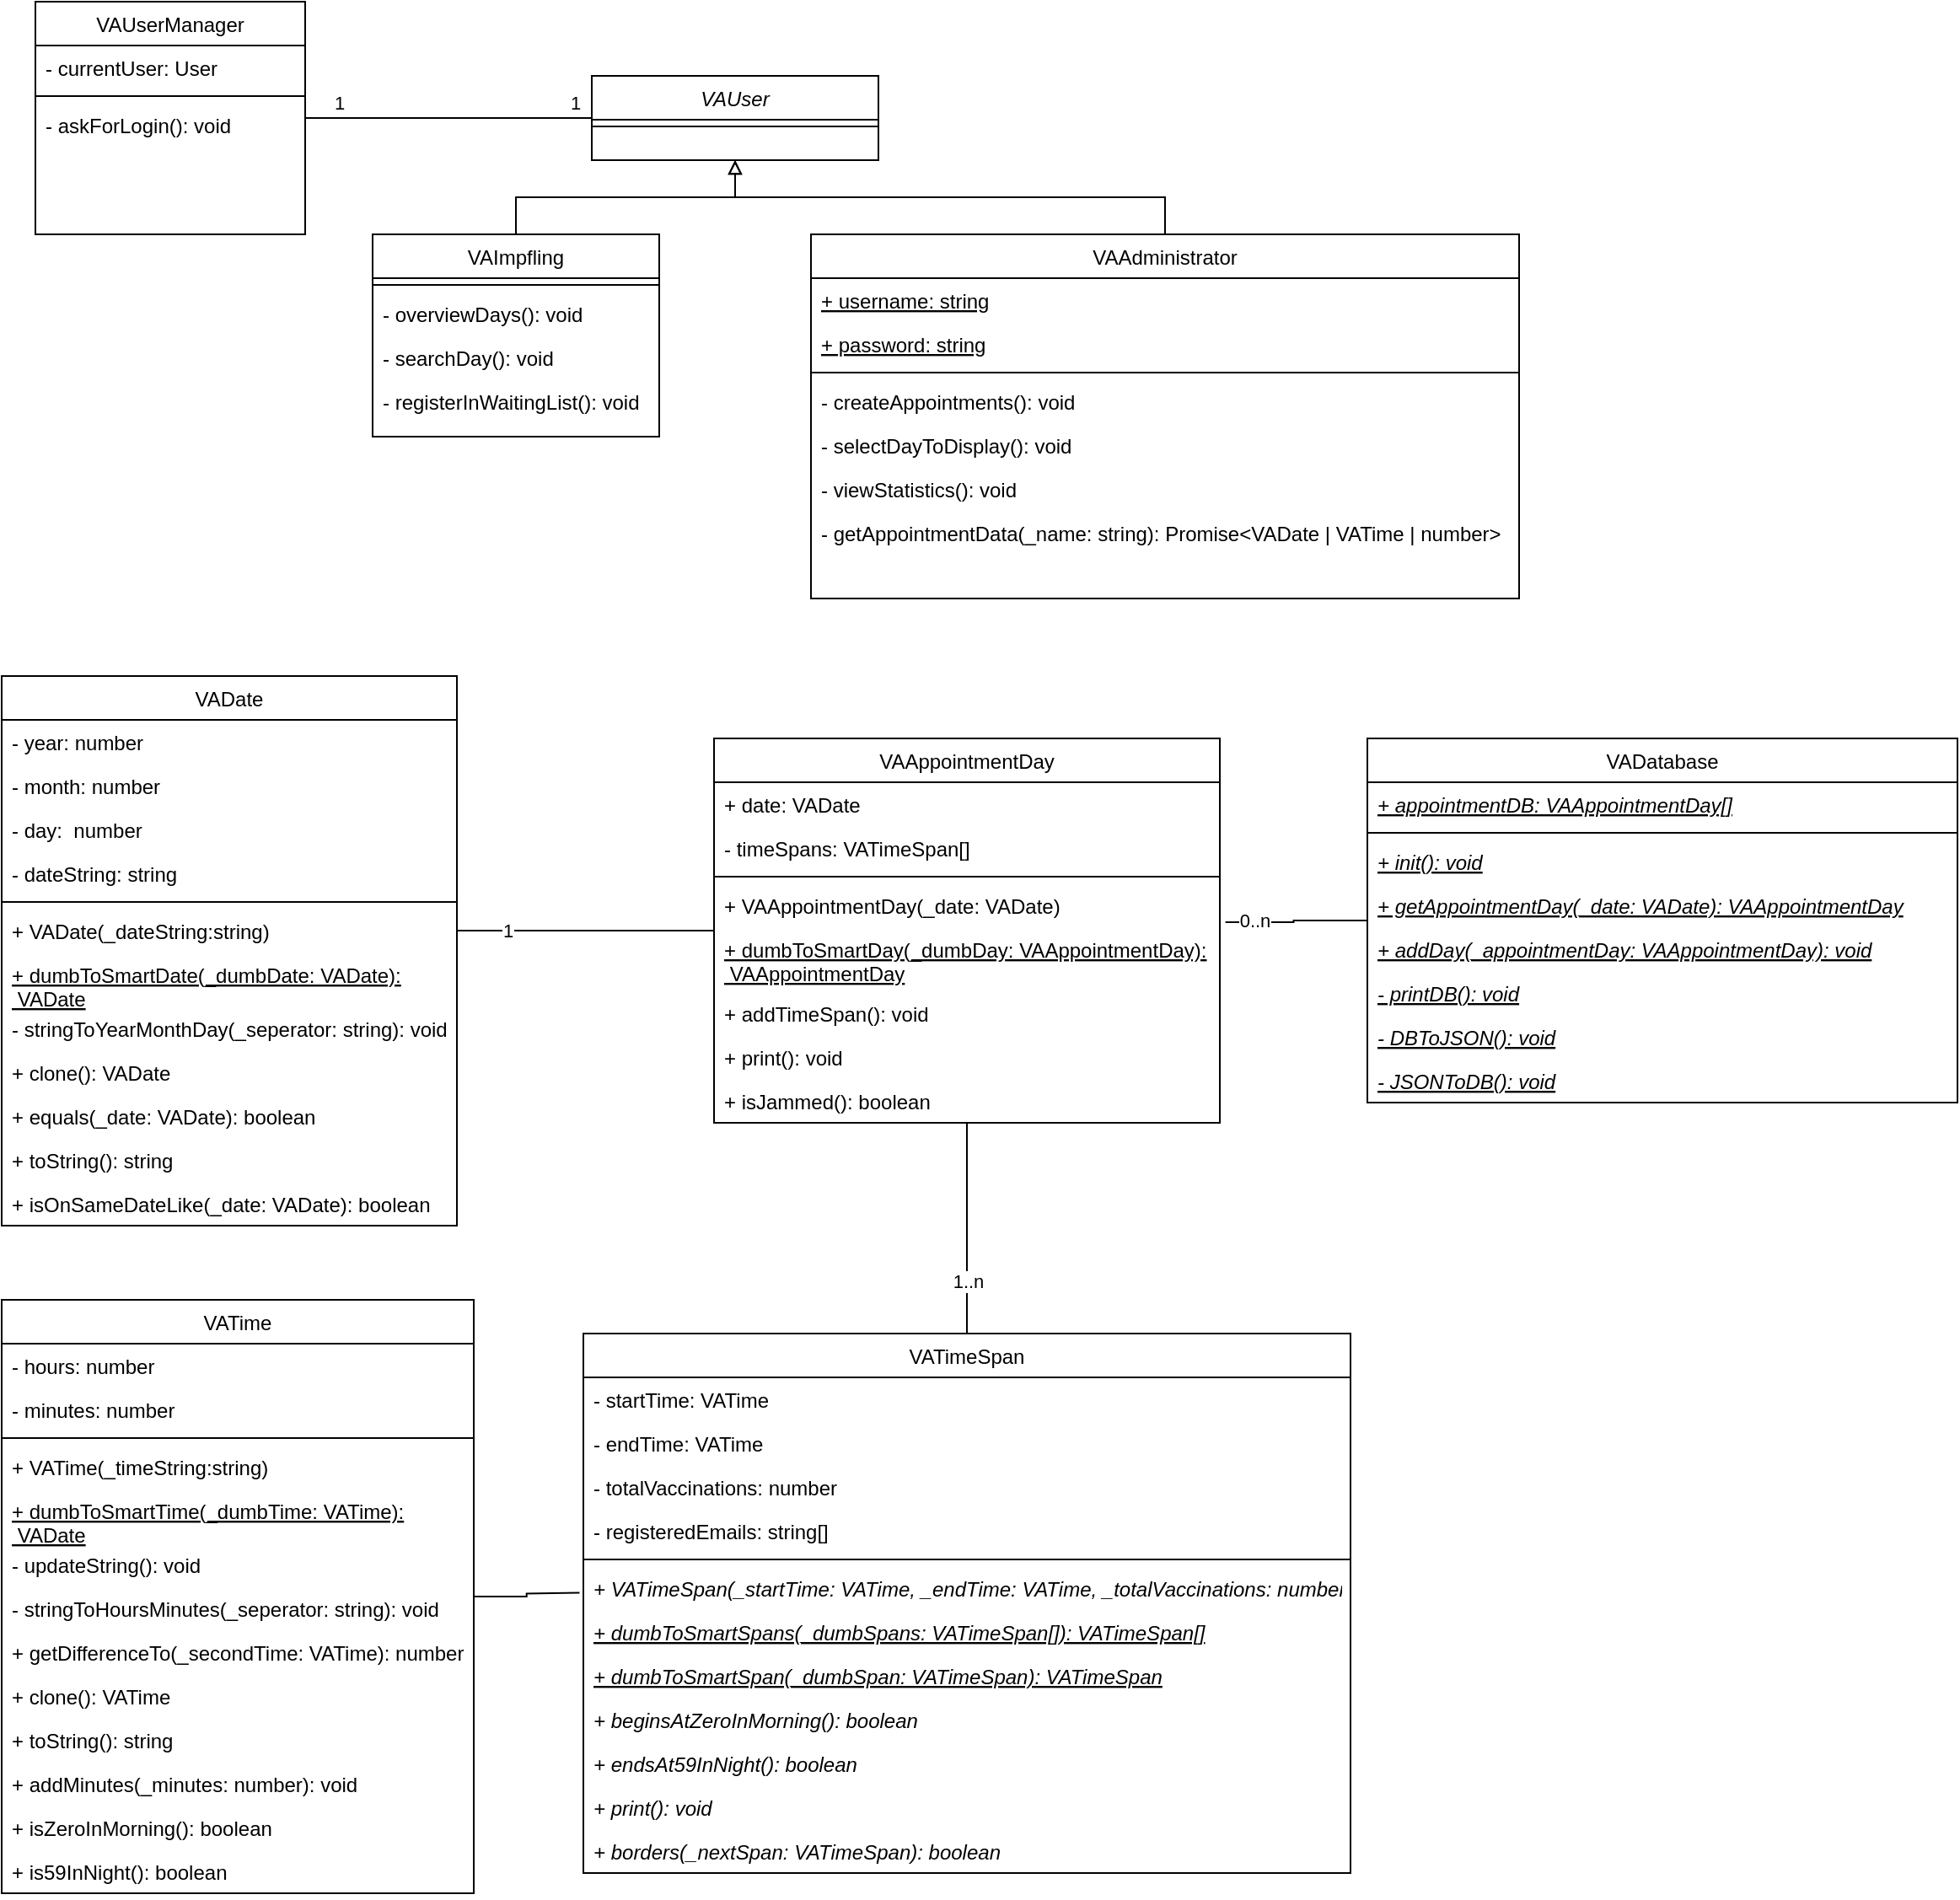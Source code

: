 <mxfile version="14.8.3" type="device"><diagram id="C5RBs43oDa-KdzZeNtuy" name="Page-1"><mxGraphModel dx="1422" dy="882" grid="1" gridSize="10" guides="1" tooltips="1" connect="1" arrows="1" fold="1" page="1" pageScale="1" pageWidth="827" pageHeight="1169" math="0" shadow="0"><root><mxCell id="WIyWlLk6GJQsqaUBKTNV-0"/><mxCell id="WIyWlLk6GJQsqaUBKTNV-1" parent="WIyWlLk6GJQsqaUBKTNV-0"/><mxCell id="zkfFHV4jXpPFQw0GAbJ--0" value="VAImpfling" style="swimlane;fontStyle=0;align=center;verticalAlign=top;childLayout=stackLayout;horizontal=1;startSize=26;horizontalStack=0;resizeParent=1;resizeLast=0;collapsible=1;marginBottom=0;rounded=0;shadow=0;strokeWidth=1;" parent="WIyWlLk6GJQsqaUBKTNV-1" vertex="1"><mxGeometry x="220" y="148" width="170" height="120" as="geometry"><mxRectangle x="230" y="140" width="160" height="26" as="alternateBounds"/></mxGeometry></mxCell><mxCell id="zkfFHV4jXpPFQw0GAbJ--4" value="" style="line;html=1;strokeWidth=1;align=left;verticalAlign=middle;spacingTop=-1;spacingLeft=3;spacingRight=3;rotatable=0;labelPosition=right;points=[];portConstraint=eastwest;" parent="zkfFHV4jXpPFQw0GAbJ--0" vertex="1"><mxGeometry y="26" width="170" height="8" as="geometry"/></mxCell><mxCell id="zkfFHV4jXpPFQw0GAbJ--5" value="- overviewDays(): void&#10;" style="text;align=left;verticalAlign=top;spacingLeft=4;spacingRight=4;overflow=hidden;rotatable=0;points=[[0,0.5],[1,0.5]];portConstraint=eastwest;" parent="zkfFHV4jXpPFQw0GAbJ--0" vertex="1"><mxGeometry y="34" width="170" height="26" as="geometry"/></mxCell><mxCell id="97EUVbvXDhSyy1qxzGa4-0" value="- searchDay(): void" style="text;align=left;verticalAlign=top;spacingLeft=4;spacingRight=4;overflow=hidden;rotatable=0;points=[[0,0.5],[1,0.5]];portConstraint=eastwest;" parent="zkfFHV4jXpPFQw0GAbJ--0" vertex="1"><mxGeometry y="60" width="170" height="26" as="geometry"/></mxCell><mxCell id="97EUVbvXDhSyy1qxzGa4-1" value="- registerInWaitingList(): void" style="text;align=left;verticalAlign=top;spacingLeft=4;spacingRight=4;overflow=hidden;rotatable=0;points=[[0,0.5],[1,0.5]];portConstraint=eastwest;" parent="zkfFHV4jXpPFQw0GAbJ--0" vertex="1"><mxGeometry y="86" width="170" height="26" as="geometry"/></mxCell><mxCell id="97EUVbvXDhSyy1qxzGa4-15" value="1" style="edgeStyle=orthogonalEdgeStyle;rounded=0;orthogonalLoop=1;jettySize=auto;html=1;entryX=0;entryY=0.5;entryDx=0;entryDy=0;endArrow=none;endFill=0;" parent="WIyWlLk6GJQsqaUBKTNV-1" source="zkfFHV4jXpPFQw0GAbJ--6" target="97EUVbvXDhSyy1qxzGa4-6" edge="1"><mxGeometry x="0.882" y="9" relative="1" as="geometry"><mxPoint as="offset"/></mxGeometry></mxCell><mxCell id="97EUVbvXDhSyy1qxzGa4-28" value="1" style="edgeLabel;html=1;align=center;verticalAlign=middle;resizable=0;points=[];" parent="97EUVbvXDhSyy1qxzGa4-15" vertex="1" connectable="0"><mxGeometry x="-0.668" y="1" relative="1" as="geometry"><mxPoint x="-8" y="-8" as="offset"/></mxGeometry></mxCell><mxCell id="zkfFHV4jXpPFQw0GAbJ--6" value="VAUserManager" style="swimlane;fontStyle=0;align=center;verticalAlign=top;childLayout=stackLayout;horizontal=1;startSize=26;horizontalStack=0;resizeParent=1;resizeLast=0;collapsible=1;marginBottom=0;rounded=0;shadow=0;strokeWidth=1;" parent="WIyWlLk6GJQsqaUBKTNV-1" vertex="1"><mxGeometry x="20" y="10" width="160" height="138" as="geometry"><mxRectangle x="130" y="380" width="160" height="26" as="alternateBounds"/></mxGeometry></mxCell><mxCell id="zkfFHV4jXpPFQw0GAbJ--7" value="- currentUser: User" style="text;align=left;verticalAlign=top;spacingLeft=4;spacingRight=4;overflow=hidden;rotatable=0;points=[[0,0.5],[1,0.5]];portConstraint=eastwest;" parent="zkfFHV4jXpPFQw0GAbJ--6" vertex="1"><mxGeometry y="26" width="160" height="26" as="geometry"/></mxCell><mxCell id="zkfFHV4jXpPFQw0GAbJ--9" value="" style="line;html=1;strokeWidth=1;align=left;verticalAlign=middle;spacingTop=-1;spacingLeft=3;spacingRight=3;rotatable=0;labelPosition=right;points=[];portConstraint=eastwest;" parent="zkfFHV4jXpPFQw0GAbJ--6" vertex="1"><mxGeometry y="52" width="160" height="8" as="geometry"/></mxCell><mxCell id="zkfFHV4jXpPFQw0GAbJ--10" value="- askForLogin(): void" style="text;align=left;verticalAlign=top;spacingLeft=4;spacingRight=4;overflow=hidden;rotatable=0;points=[[0,0.5],[1,0.5]];portConstraint=eastwest;fontStyle=0" parent="zkfFHV4jXpPFQw0GAbJ--6" vertex="1"><mxGeometry y="60" width="160" height="26" as="geometry"/></mxCell><mxCell id="97EUVbvXDhSyy1qxzGa4-12" style="edgeStyle=orthogonalEdgeStyle;rounded=0;orthogonalLoop=1;jettySize=auto;html=1;entryX=0.5;entryY=1;entryDx=0;entryDy=0;endArrow=block;endFill=0;" parent="WIyWlLk6GJQsqaUBKTNV-1" source="zkfFHV4jXpPFQw0GAbJ--17" target="97EUVbvXDhSyy1qxzGa4-6" edge="1"><mxGeometry relative="1" as="geometry"/></mxCell><mxCell id="zkfFHV4jXpPFQw0GAbJ--17" value="VAAdministrator" style="swimlane;fontStyle=0;align=center;verticalAlign=top;childLayout=stackLayout;horizontal=1;startSize=26;horizontalStack=0;resizeParent=1;resizeLast=0;collapsible=1;marginBottom=0;rounded=0;shadow=0;strokeWidth=1;" parent="WIyWlLk6GJQsqaUBKTNV-1" vertex="1"><mxGeometry x="480" y="148" width="420" height="216" as="geometry"><mxRectangle x="508" y="120" width="160" height="26" as="alternateBounds"/></mxGeometry></mxCell><mxCell id="zkfFHV4jXpPFQw0GAbJ--18" value="+ username: string" style="text;align=left;verticalAlign=top;spacingLeft=4;spacingRight=4;overflow=hidden;rotatable=0;points=[[0,0.5],[1,0.5]];portConstraint=eastwest;fontStyle=4" parent="zkfFHV4jXpPFQw0GAbJ--17" vertex="1"><mxGeometry y="26" width="420" height="26" as="geometry"/></mxCell><mxCell id="97EUVbvXDhSyy1qxzGa4-3" value="+ password: string" style="text;align=left;verticalAlign=top;spacingLeft=4;spacingRight=4;overflow=hidden;rotatable=0;points=[[0,0.5],[1,0.5]];portConstraint=eastwest;fontStyle=4" parent="zkfFHV4jXpPFQw0GAbJ--17" vertex="1"><mxGeometry y="52" width="420" height="26" as="geometry"/></mxCell><mxCell id="zkfFHV4jXpPFQw0GAbJ--23" value="" style="line;html=1;strokeWidth=1;align=left;verticalAlign=middle;spacingTop=-1;spacingLeft=3;spacingRight=3;rotatable=0;labelPosition=right;points=[];portConstraint=eastwest;" parent="zkfFHV4jXpPFQw0GAbJ--17" vertex="1"><mxGeometry y="78" width="420" height="8" as="geometry"/></mxCell><mxCell id="zkfFHV4jXpPFQw0GAbJ--25" value="- createAppointments(): void" style="text;align=left;verticalAlign=top;spacingLeft=4;spacingRight=4;overflow=hidden;rotatable=0;points=[[0,0.5],[1,0.5]];portConstraint=eastwest;" parent="zkfFHV4jXpPFQw0GAbJ--17" vertex="1"><mxGeometry y="86" width="420" height="26" as="geometry"/></mxCell><mxCell id="97EUVbvXDhSyy1qxzGa4-11" value="- selectDayToDisplay(): void" style="text;align=left;verticalAlign=top;spacingLeft=4;spacingRight=4;overflow=hidden;rotatable=0;points=[[0,0.5],[1,0.5]];portConstraint=eastwest;" parent="zkfFHV4jXpPFQw0GAbJ--17" vertex="1"><mxGeometry y="112" width="420" height="26" as="geometry"/></mxCell><mxCell id="97EUVbvXDhSyy1qxzGa4-16" value="- viewStatistics(): void" style="text;align=left;verticalAlign=top;spacingLeft=4;spacingRight=4;overflow=hidden;rotatable=0;points=[[0,0.5],[1,0.5]];portConstraint=eastwest;" parent="zkfFHV4jXpPFQw0GAbJ--17" vertex="1"><mxGeometry y="138" width="420" height="26" as="geometry"/></mxCell><mxCell id="b-c3GL8LlVU4kvw4RtT6-39" value="- getAppointmentData(_name: string): Promise&lt;VADate | VATime | number&gt;" style="text;align=left;verticalAlign=top;spacingLeft=4;spacingRight=4;overflow=hidden;rotatable=0;points=[[0,0.5],[1,0.5]];portConstraint=eastwest;" parent="zkfFHV4jXpPFQw0GAbJ--17" vertex="1"><mxGeometry y="164" width="420" height="26" as="geometry"/></mxCell><mxCell id="97EUVbvXDhSyy1qxzGa4-6" value="VAUser" style="swimlane;fontStyle=2;align=center;verticalAlign=top;childLayout=stackLayout;horizontal=1;startSize=26;horizontalStack=0;resizeParent=1;resizeLast=0;collapsible=1;marginBottom=0;rounded=0;shadow=0;strokeWidth=1;" parent="WIyWlLk6GJQsqaUBKTNV-1" vertex="1"><mxGeometry x="350" y="54" width="170" height="50" as="geometry"><mxRectangle x="230" y="140" width="160" height="26" as="alternateBounds"/></mxGeometry></mxCell><mxCell id="97EUVbvXDhSyy1qxzGa4-7" value="" style="line;html=1;strokeWidth=1;align=left;verticalAlign=middle;spacingTop=-1;spacingLeft=3;spacingRight=3;rotatable=0;labelPosition=right;points=[];portConstraint=eastwest;" parent="97EUVbvXDhSyy1qxzGa4-6" vertex="1"><mxGeometry y="26" width="170" height="8" as="geometry"/></mxCell><mxCell id="97EUVbvXDhSyy1qxzGa4-14" style="edgeStyle=orthogonalEdgeStyle;rounded=0;orthogonalLoop=1;jettySize=auto;html=1;entryX=0.5;entryY=1;entryDx=0;entryDy=0;endArrow=block;endFill=0;exitX=0.5;exitY=0;exitDx=0;exitDy=0;" parent="WIyWlLk6GJQsqaUBKTNV-1" source="zkfFHV4jXpPFQw0GAbJ--0" target="97EUVbvXDhSyy1qxzGa4-6" edge="1"><mxGeometry relative="1" as="geometry"><mxPoint x="570.0" y="150" as="sourcePoint"/><mxPoint x="445" y="110" as="targetPoint"/></mxGeometry></mxCell><mxCell id="97EUVbvXDhSyy1qxzGa4-37" value="0..n" style="edgeStyle=orthogonalEdgeStyle;rounded=0;orthogonalLoop=1;jettySize=auto;html=1;entryX=1.011;entryY=0.885;entryDx=0;entryDy=0;endArrow=none;endFill=0;entryPerimeter=0;" parent="WIyWlLk6GJQsqaUBKTNV-1" source="97EUVbvXDhSyy1qxzGa4-29" target="E2RbGSz7opfxojt9VbXt-8" edge="1"><mxGeometry x="0.6" y="-1" relative="1" as="geometry"><mxPoint as="offset"/><mxPoint x="640.0" y="523" as="targetPoint"/></mxGeometry></mxCell><mxCell id="97EUVbvXDhSyy1qxzGa4-29" value="VADatabase" style="swimlane;fontStyle=0;align=center;verticalAlign=top;childLayout=stackLayout;horizontal=1;startSize=26;horizontalStack=0;resizeParent=1;resizeLast=0;collapsible=1;marginBottom=0;rounded=0;shadow=0;strokeWidth=1;" parent="WIyWlLk6GJQsqaUBKTNV-1" vertex="1"><mxGeometry x="810" y="447" width="350" height="216" as="geometry"><mxRectangle x="340" y="380" width="170" height="26" as="alternateBounds"/></mxGeometry></mxCell><mxCell id="97EUVbvXDhSyy1qxzGa4-30" value="+ appointmentDB: VAAppointmentDay[]&#10;" style="text;align=left;verticalAlign=top;spacingLeft=4;spacingRight=4;overflow=hidden;rotatable=0;points=[[0,0.5],[1,0.5]];portConstraint=eastwest;fontStyle=6" parent="97EUVbvXDhSyy1qxzGa4-29" vertex="1"><mxGeometry y="26" width="350" height="26" as="geometry"/></mxCell><mxCell id="97EUVbvXDhSyy1qxzGa4-36" value="" style="line;html=1;strokeWidth=1;align=left;verticalAlign=middle;spacingTop=-1;spacingLeft=3;spacingRight=3;rotatable=0;labelPosition=right;points=[];portConstraint=eastwest;" parent="97EUVbvXDhSyy1qxzGa4-29" vertex="1"><mxGeometry y="52" width="350" height="8" as="geometry"/></mxCell><mxCell id="E2RbGSz7opfxojt9VbXt-0" value="+ init(): void" style="text;align=left;verticalAlign=top;spacingLeft=4;spacingRight=4;overflow=hidden;rotatable=0;points=[[0,0.5],[1,0.5]];portConstraint=eastwest;fontStyle=6" vertex="1" parent="97EUVbvXDhSyy1qxzGa4-29"><mxGeometry y="60" width="350" height="26" as="geometry"/></mxCell><mxCell id="sz_81l8aVIxM6r2sKtKE-7" value="+ getAppointmentDay(_date: VADate): VAAppointmentDay" style="text;align=left;verticalAlign=top;spacingLeft=4;spacingRight=4;overflow=hidden;rotatable=0;points=[[0,0.5],[1,0.5]];portConstraint=eastwest;fontStyle=6" parent="97EUVbvXDhSyy1qxzGa4-29" vertex="1"><mxGeometry y="86" width="350" height="26" as="geometry"/></mxCell><mxCell id="E2RbGSz7opfxojt9VbXt-1" value="+ addDay(_appointmentDay: VAAppointmentDay): void" style="text;align=left;verticalAlign=top;spacingLeft=4;spacingRight=4;overflow=hidden;rotatable=0;points=[[0,0.5],[1,0.5]];portConstraint=eastwest;fontStyle=6" vertex="1" parent="97EUVbvXDhSyy1qxzGa4-29"><mxGeometry y="112" width="350" height="26" as="geometry"/></mxCell><mxCell id="E2RbGSz7opfxojt9VbXt-3" value="- printDB(): void" style="text;align=left;verticalAlign=top;spacingLeft=4;spacingRight=4;overflow=hidden;rotatable=0;points=[[0,0.5],[1,0.5]];portConstraint=eastwest;fontStyle=6" vertex="1" parent="97EUVbvXDhSyy1qxzGa4-29"><mxGeometry y="138" width="350" height="26" as="geometry"/></mxCell><mxCell id="E2RbGSz7opfxojt9VbXt-4" value="- DBToJSON(): void" style="text;align=left;verticalAlign=top;spacingLeft=4;spacingRight=4;overflow=hidden;rotatable=0;points=[[0,0.5],[1,0.5]];portConstraint=eastwest;fontStyle=6" vertex="1" parent="97EUVbvXDhSyy1qxzGa4-29"><mxGeometry y="164" width="350" height="26" as="geometry"/></mxCell><mxCell id="E2RbGSz7opfxojt9VbXt-5" value="- JSONToDB(): void" style="text;align=left;verticalAlign=top;spacingLeft=4;spacingRight=4;overflow=hidden;rotatable=0;points=[[0,0.5],[1,0.5]];portConstraint=eastwest;fontStyle=6" vertex="1" parent="97EUVbvXDhSyy1qxzGa4-29"><mxGeometry y="190" width="350" height="26" as="geometry"/></mxCell><mxCell id="b-c3GL8LlVU4kvw4RtT6-0" value="VADate" style="swimlane;fontStyle=0;align=center;verticalAlign=top;childLayout=stackLayout;horizontal=1;startSize=26;horizontalStack=0;resizeParent=1;resizeLast=0;collapsible=1;marginBottom=0;rounded=0;shadow=0;strokeWidth=1;" parent="WIyWlLk6GJQsqaUBKTNV-1" vertex="1"><mxGeometry y="410" width="270" height="326" as="geometry"><mxRectangle x="340" y="380" width="170" height="26" as="alternateBounds"/></mxGeometry></mxCell><mxCell id="b-c3GL8LlVU4kvw4RtT6-1" value="- year: number" style="text;align=left;verticalAlign=top;spacingLeft=4;spacingRight=4;overflow=hidden;rotatable=0;points=[[0,0.5],[1,0.5]];portConstraint=eastwest;" parent="b-c3GL8LlVU4kvw4RtT6-0" vertex="1"><mxGeometry y="26" width="270" height="26" as="geometry"/></mxCell><mxCell id="b-c3GL8LlVU4kvw4RtT6-2" value="- month: number" style="text;align=left;verticalAlign=top;spacingLeft=4;spacingRight=4;overflow=hidden;rotatable=0;points=[[0,0.5],[1,0.5]];portConstraint=eastwest;" parent="b-c3GL8LlVU4kvw4RtT6-0" vertex="1"><mxGeometry y="52" width="270" height="26" as="geometry"/></mxCell><mxCell id="b-c3GL8LlVU4kvw4RtT6-3" value="- day:  number" style="text;align=left;verticalAlign=top;spacingLeft=4;spacingRight=4;overflow=hidden;rotatable=0;points=[[0,0.5],[1,0.5]];portConstraint=eastwest;" parent="b-c3GL8LlVU4kvw4RtT6-0" vertex="1"><mxGeometry y="78" width="270" height="26" as="geometry"/></mxCell><mxCell id="E2RbGSz7opfxojt9VbXt-15" value="- dateString: string" style="text;align=left;verticalAlign=top;spacingLeft=4;spacingRight=4;overflow=hidden;rotatable=0;points=[[0,0.5],[1,0.5]];portConstraint=eastwest;" vertex="1" parent="b-c3GL8LlVU4kvw4RtT6-0"><mxGeometry y="104" width="270" height="26" as="geometry"/></mxCell><mxCell id="b-c3GL8LlVU4kvw4RtT6-8" value="" style="line;html=1;strokeWidth=1;align=left;verticalAlign=middle;spacingTop=-1;spacingLeft=3;spacingRight=3;rotatable=0;labelPosition=right;points=[];portConstraint=eastwest;" parent="b-c3GL8LlVU4kvw4RtT6-0" vertex="1"><mxGeometry y="130" width="270" height="8" as="geometry"/></mxCell><mxCell id="b-c3GL8LlVU4kvw4RtT6-9" value="+ VADate(_dateString:string)" style="text;align=left;verticalAlign=top;spacingLeft=4;spacingRight=4;overflow=hidden;rotatable=0;points=[[0,0.5],[1,0.5]];portConstraint=eastwest;" parent="b-c3GL8LlVU4kvw4RtT6-0" vertex="1"><mxGeometry y="138" width="270" height="26" as="geometry"/></mxCell><mxCell id="E2RbGSz7opfxojt9VbXt-10" value="+ dumbToSmartDate(_dumbDate: VADate):&#10; VADate" style="text;align=left;verticalAlign=top;spacingLeft=4;spacingRight=4;overflow=hidden;rotatable=0;points=[[0,0.5],[1,0.5]];portConstraint=eastwest;fontStyle=4" vertex="1" parent="b-c3GL8LlVU4kvw4RtT6-0"><mxGeometry y="164" width="270" height="32" as="geometry"/></mxCell><mxCell id="b-c3GL8LlVU4kvw4RtT6-23" value="- stringToYearMonthDay(_seperator: string): void" style="text;align=left;verticalAlign=top;spacingLeft=4;spacingRight=4;overflow=hidden;rotatable=0;points=[[0,0.5],[1,0.5]];portConstraint=eastwest;" parent="b-c3GL8LlVU4kvw4RtT6-0" vertex="1"><mxGeometry y="196" width="270" height="26" as="geometry"/></mxCell><mxCell id="E2RbGSz7opfxojt9VbXt-11" value="+ clone(): VADate" style="text;align=left;verticalAlign=top;spacingLeft=4;spacingRight=4;overflow=hidden;rotatable=0;points=[[0,0.5],[1,0.5]];portConstraint=eastwest;" vertex="1" parent="b-c3GL8LlVU4kvw4RtT6-0"><mxGeometry y="222" width="270" height="26" as="geometry"/></mxCell><mxCell id="E2RbGSz7opfxojt9VbXt-12" value="+ equals(_date: VADate): boolean" style="text;align=left;verticalAlign=top;spacingLeft=4;spacingRight=4;overflow=hidden;rotatable=0;points=[[0,0.5],[1,0.5]];portConstraint=eastwest;" vertex="1" parent="b-c3GL8LlVU4kvw4RtT6-0"><mxGeometry y="248" width="270" height="26" as="geometry"/></mxCell><mxCell id="E2RbGSz7opfxojt9VbXt-14" value="+ toString(): string" style="text;align=left;verticalAlign=top;spacingLeft=4;spacingRight=4;overflow=hidden;rotatable=0;points=[[0,0.5],[1,0.5]];portConstraint=eastwest;" vertex="1" parent="b-c3GL8LlVU4kvw4RtT6-0"><mxGeometry y="274" width="270" height="26" as="geometry"/></mxCell><mxCell id="E2RbGSz7opfxojt9VbXt-16" value="+ isOnSameDateLike(_date: VADate): boolean" style="text;align=left;verticalAlign=top;spacingLeft=4;spacingRight=4;overflow=hidden;rotatable=0;points=[[0,0.5],[1,0.5]];portConstraint=eastwest;" vertex="1" parent="b-c3GL8LlVU4kvw4RtT6-0"><mxGeometry y="300" width="270" height="26" as="geometry"/></mxCell><mxCell id="sz_81l8aVIxM6r2sKtKE-18" style="edgeStyle=orthogonalEdgeStyle;rounded=0;orthogonalLoop=1;jettySize=auto;html=1;entryX=-0.005;entryY=0.715;entryDx=0;entryDy=0;endArrow=none;endFill=0;entryPerimeter=0;" parent="WIyWlLk6GJQsqaUBKTNV-1" source="b-c3GL8LlVU4kvw4RtT6-17" edge="1"><mxGeometry relative="1" as="geometry"><mxPoint x="342.725" y="953.73" as="targetPoint"/></mxGeometry></mxCell><mxCell id="b-c3GL8LlVU4kvw4RtT6-17" value="VATime" style="swimlane;fontStyle=0;align=center;verticalAlign=top;childLayout=stackLayout;horizontal=1;startSize=26;horizontalStack=0;resizeParent=1;resizeLast=0;collapsible=1;marginBottom=0;rounded=0;shadow=0;strokeWidth=1;" parent="WIyWlLk6GJQsqaUBKTNV-1" vertex="1"><mxGeometry y="780" width="280" height="352" as="geometry"><mxRectangle x="340" y="380" width="170" height="26" as="alternateBounds"/></mxGeometry></mxCell><mxCell id="b-c3GL8LlVU4kvw4RtT6-18" value="- hours: number" style="text;align=left;verticalAlign=top;spacingLeft=4;spacingRight=4;overflow=hidden;rotatable=0;points=[[0,0.5],[1,0.5]];portConstraint=eastwest;" parent="b-c3GL8LlVU4kvw4RtT6-17" vertex="1"><mxGeometry y="26" width="280" height="26" as="geometry"/></mxCell><mxCell id="b-c3GL8LlVU4kvw4RtT6-19" value="- minutes: number" style="text;align=left;verticalAlign=top;spacingLeft=4;spacingRight=4;overflow=hidden;rotatable=0;points=[[0,0.5],[1,0.5]];portConstraint=eastwest;" parent="b-c3GL8LlVU4kvw4RtT6-17" vertex="1"><mxGeometry y="52" width="280" height="26" as="geometry"/></mxCell><mxCell id="b-c3GL8LlVU4kvw4RtT6-21" value="" style="line;html=1;strokeWidth=1;align=left;verticalAlign=middle;spacingTop=-1;spacingLeft=3;spacingRight=3;rotatable=0;labelPosition=right;points=[];portConstraint=eastwest;" parent="b-c3GL8LlVU4kvw4RtT6-17" vertex="1"><mxGeometry y="78" width="280" height="8" as="geometry"/></mxCell><mxCell id="b-c3GL8LlVU4kvw4RtT6-22" value="+ VATime(_timeString:string)" style="text;align=left;verticalAlign=top;spacingLeft=4;spacingRight=4;overflow=hidden;rotatable=0;points=[[0,0.5],[1,0.5]];portConstraint=eastwest;" parent="b-c3GL8LlVU4kvw4RtT6-17" vertex="1"><mxGeometry y="86" width="280" height="26" as="geometry"/></mxCell><mxCell id="E2RbGSz7opfxojt9VbXt-22" value="+ dumbToSmartTime(_dumbTime: VATime):&#10; VADate" style="text;align=left;verticalAlign=top;spacingLeft=4;spacingRight=4;overflow=hidden;rotatable=0;points=[[0,0.5],[1,0.5]];portConstraint=eastwest;fontStyle=4" vertex="1" parent="b-c3GL8LlVU4kvw4RtT6-17"><mxGeometry y="112" width="280" height="32" as="geometry"/></mxCell><mxCell id="E2RbGSz7opfxojt9VbXt-21" value="- updateString(): void" style="text;align=left;verticalAlign=top;spacingLeft=4;spacingRight=4;overflow=hidden;rotatable=0;points=[[0,0.5],[1,0.5]];portConstraint=eastwest;" vertex="1" parent="b-c3GL8LlVU4kvw4RtT6-17"><mxGeometry y="144" width="280" height="26" as="geometry"/></mxCell><mxCell id="b-c3GL8LlVU4kvw4RtT6-25" value="- stringToHoursMinutes(_seperator: string): void" style="text;align=left;verticalAlign=top;spacingLeft=4;spacingRight=4;overflow=hidden;rotatable=0;points=[[0,0.5],[1,0.5]];portConstraint=eastwest;" parent="b-c3GL8LlVU4kvw4RtT6-17" vertex="1"><mxGeometry y="170" width="280" height="26" as="geometry"/></mxCell><mxCell id="E2RbGSz7opfxojt9VbXt-17" value="+ getDifferenceTo(_secondTime: VATime): number" style="text;align=left;verticalAlign=top;spacingLeft=4;spacingRight=4;overflow=hidden;rotatable=0;points=[[0,0.5],[1,0.5]];portConstraint=eastwest;" vertex="1" parent="b-c3GL8LlVU4kvw4RtT6-17"><mxGeometry y="196" width="280" height="26" as="geometry"/></mxCell><mxCell id="E2RbGSz7opfxojt9VbXt-18" value="+ clone(): VATime" style="text;align=left;verticalAlign=top;spacingLeft=4;spacingRight=4;overflow=hidden;rotatable=0;points=[[0,0.5],[1,0.5]];portConstraint=eastwest;" vertex="1" parent="b-c3GL8LlVU4kvw4RtT6-17"><mxGeometry y="222" width="280" height="26" as="geometry"/></mxCell><mxCell id="E2RbGSz7opfxojt9VbXt-19" value="+ toString(): string" style="text;align=left;verticalAlign=top;spacingLeft=4;spacingRight=4;overflow=hidden;rotatable=0;points=[[0,0.5],[1,0.5]];portConstraint=eastwest;" vertex="1" parent="b-c3GL8LlVU4kvw4RtT6-17"><mxGeometry y="248" width="280" height="26" as="geometry"/></mxCell><mxCell id="E2RbGSz7opfxojt9VbXt-20" value="+ addMinutes(_minutes: number): void" style="text;align=left;verticalAlign=top;spacingLeft=4;spacingRight=4;overflow=hidden;rotatable=0;points=[[0,0.5],[1,0.5]];portConstraint=eastwest;" vertex="1" parent="b-c3GL8LlVU4kvw4RtT6-17"><mxGeometry y="274" width="280" height="26" as="geometry"/></mxCell><mxCell id="E2RbGSz7opfxojt9VbXt-23" value="+ isZeroInMorning(): boolean" style="text;align=left;verticalAlign=top;spacingLeft=4;spacingRight=4;overflow=hidden;rotatable=0;points=[[0,0.5],[1,0.5]];portConstraint=eastwest;" vertex="1" parent="b-c3GL8LlVU4kvw4RtT6-17"><mxGeometry y="300" width="280" height="26" as="geometry"/></mxCell><mxCell id="E2RbGSz7opfxojt9VbXt-24" value="+ is59InNight(): boolean" style="text;align=left;verticalAlign=top;spacingLeft=4;spacingRight=4;overflow=hidden;rotatable=0;points=[[0,0.5],[1,0.5]];portConstraint=eastwest;" vertex="1" parent="b-c3GL8LlVU4kvw4RtT6-17"><mxGeometry y="326" width="280" height="26" as="geometry"/></mxCell><mxCell id="E2RbGSz7opfxojt9VbXt-13" value="1" style="edgeStyle=orthogonalEdgeStyle;rounded=0;orthogonalLoop=1;jettySize=auto;html=1;entryX=1;entryY=0.5;entryDx=0;entryDy=0;endArrow=none;endFill=0;" edge="1" parent="WIyWlLk6GJQsqaUBKTNV-1" source="sz_81l8aVIxM6r2sKtKE-0" target="b-c3GL8LlVU4kvw4RtT6-9"><mxGeometry x="0.608" relative="1" as="geometry"><mxPoint as="offset"/></mxGeometry></mxCell><mxCell id="sz_81l8aVIxM6r2sKtKE-0" value="VAAppointmentDay" style="swimlane;fontStyle=0;align=center;verticalAlign=top;childLayout=stackLayout;horizontal=1;startSize=26;horizontalStack=0;resizeParent=1;resizeLast=0;collapsible=1;marginBottom=0;rounded=0;shadow=0;strokeWidth=1;" parent="WIyWlLk6GJQsqaUBKTNV-1" vertex="1"><mxGeometry x="422.5" y="447" width="300" height="228" as="geometry"><mxRectangle x="340" y="380" width="170" height="26" as="alternateBounds"/></mxGeometry></mxCell><mxCell id="sz_81l8aVIxM6r2sKtKE-1" value="+ date: VADate" style="text;align=left;verticalAlign=top;spacingLeft=4;spacingRight=4;overflow=hidden;rotatable=0;points=[[0,0.5],[1,0.5]];portConstraint=eastwest;" parent="sz_81l8aVIxM6r2sKtKE-0" vertex="1"><mxGeometry y="26" width="300" height="26" as="geometry"/></mxCell><mxCell id="sz_81l8aVIxM6r2sKtKE-5" value="- timeSpans: VATimeSpan[]" style="text;align=left;verticalAlign=top;spacingLeft=4;spacingRight=4;overflow=hidden;rotatable=0;points=[[0,0.5],[1,0.5]];portConstraint=eastwest;" parent="sz_81l8aVIxM6r2sKtKE-0" vertex="1"><mxGeometry y="52" width="300" height="26" as="geometry"/></mxCell><mxCell id="sz_81l8aVIxM6r2sKtKE-6" value="" style="line;html=1;strokeWidth=1;align=left;verticalAlign=middle;spacingTop=-1;spacingLeft=3;spacingRight=3;rotatable=0;labelPosition=right;points=[];portConstraint=eastwest;" parent="sz_81l8aVIxM6r2sKtKE-0" vertex="1"><mxGeometry y="78" width="300" height="8" as="geometry"/></mxCell><mxCell id="E2RbGSz7opfxojt9VbXt-8" value="+ VAAppointmentDay(_date: VADate)" style="text;align=left;verticalAlign=top;spacingLeft=4;spacingRight=4;overflow=hidden;rotatable=0;points=[[0,0.5],[1,0.5]];portConstraint=eastwest;" vertex="1" parent="sz_81l8aVIxM6r2sKtKE-0"><mxGeometry y="86" width="300" height="26" as="geometry"/></mxCell><mxCell id="E2RbGSz7opfxojt9VbXt-9" value="+ dumbToSmartDay(_dumbDay: VAAppointmentDay):&#10; VAAppointmentDay" style="text;align=left;verticalAlign=top;spacingLeft=4;spacingRight=4;overflow=hidden;rotatable=0;points=[[0,0.5],[1,0.5]];portConstraint=eastwest;fontStyle=4" vertex="1" parent="sz_81l8aVIxM6r2sKtKE-0"><mxGeometry y="112" width="300" height="38" as="geometry"/></mxCell><mxCell id="sz_81l8aVIxM6r2sKtKE-8" value="+ addTimeSpan(): void" style="text;align=left;verticalAlign=top;spacingLeft=4;spacingRight=4;overflow=hidden;rotatable=0;points=[[0,0.5],[1,0.5]];portConstraint=eastwest;" parent="sz_81l8aVIxM6r2sKtKE-0" vertex="1"><mxGeometry y="150" width="300" height="26" as="geometry"/></mxCell><mxCell id="E2RbGSz7opfxojt9VbXt-6" value="+ print(): void" style="text;align=left;verticalAlign=top;spacingLeft=4;spacingRight=4;overflow=hidden;rotatable=0;points=[[0,0.5],[1,0.5]];portConstraint=eastwest;" vertex="1" parent="sz_81l8aVIxM6r2sKtKE-0"><mxGeometry y="176" width="300" height="26" as="geometry"/></mxCell><mxCell id="E2RbGSz7opfxojt9VbXt-7" value="+ isJammed(): boolean" style="text;align=left;verticalAlign=top;spacingLeft=4;spacingRight=4;overflow=hidden;rotatable=0;points=[[0,0.5],[1,0.5]];portConstraint=eastwest;" vertex="1" parent="sz_81l8aVIxM6r2sKtKE-0"><mxGeometry y="202" width="300" height="26" as="geometry"/></mxCell><mxCell id="sz_81l8aVIxM6r2sKtKE-9" value="VATimeSpan" style="swimlane;fontStyle=0;align=center;verticalAlign=top;childLayout=stackLayout;horizontal=1;startSize=26;horizontalStack=0;resizeParent=1;resizeLast=0;collapsible=1;marginBottom=0;rounded=0;shadow=0;strokeWidth=1;" parent="WIyWlLk6GJQsqaUBKTNV-1" vertex="1"><mxGeometry x="345" y="800" width="455" height="320" as="geometry"><mxRectangle x="340" y="380" width="170" height="26" as="alternateBounds"/></mxGeometry></mxCell><mxCell id="sz_81l8aVIxM6r2sKtKE-10" value="- startTime: VATime" style="text;align=left;verticalAlign=top;spacingLeft=4;spacingRight=4;overflow=hidden;rotatable=0;points=[[0,0.5],[1,0.5]];portConstraint=eastwest;" parent="sz_81l8aVIxM6r2sKtKE-9" vertex="1"><mxGeometry y="26" width="455" height="26" as="geometry"/></mxCell><mxCell id="sz_81l8aVIxM6r2sKtKE-11" value="- endTime: VATime" style="text;align=left;verticalAlign=top;spacingLeft=4;spacingRight=4;overflow=hidden;rotatable=0;points=[[0,0.5],[1,0.5]];portConstraint=eastwest;" parent="sz_81l8aVIxM6r2sKtKE-9" vertex="1"><mxGeometry y="52" width="455" height="26" as="geometry"/></mxCell><mxCell id="sz_81l8aVIxM6r2sKtKE-14" value="- totalVaccinations: number" style="text;align=left;verticalAlign=top;spacingLeft=4;spacingRight=4;overflow=hidden;rotatable=0;points=[[0,0.5],[1,0.5]];portConstraint=eastwest;" parent="sz_81l8aVIxM6r2sKtKE-9" vertex="1"><mxGeometry y="78" width="455" height="26" as="geometry"/></mxCell><mxCell id="E2RbGSz7opfxojt9VbXt-25" value="- registeredEmails: string[]" style="text;align=left;verticalAlign=top;spacingLeft=4;spacingRight=4;overflow=hidden;rotatable=0;points=[[0,0.5],[1,0.5]];portConstraint=eastwest;" vertex="1" parent="sz_81l8aVIxM6r2sKtKE-9"><mxGeometry y="104" width="455" height="26" as="geometry"/></mxCell><mxCell id="sz_81l8aVIxM6r2sKtKE-12" value="" style="line;html=1;strokeWidth=1;align=left;verticalAlign=middle;spacingTop=-1;spacingLeft=3;spacingRight=3;rotatable=0;labelPosition=right;points=[];portConstraint=eastwest;" parent="sz_81l8aVIxM6r2sKtKE-9" vertex="1"><mxGeometry y="130" width="455" height="8" as="geometry"/></mxCell><mxCell id="E2RbGSz7opfxojt9VbXt-29" value="+ VATimeSpan(_startTime: VATime, _endTime: VATime, _totalVaccinations: number)" style="text;align=left;verticalAlign=top;spacingLeft=4;spacingRight=4;overflow=hidden;rotatable=0;points=[[0,0.5],[1,0.5]];portConstraint=eastwest;fontStyle=2" vertex="1" parent="sz_81l8aVIxM6r2sKtKE-9"><mxGeometry y="138" width="455" height="26" as="geometry"/></mxCell><mxCell id="E2RbGSz7opfxojt9VbXt-30" value="+ dumbToSmartSpans(_dumbSpans: VATimeSpan[]): VATimeSpan[]" style="text;align=left;verticalAlign=top;spacingLeft=4;spacingRight=4;overflow=hidden;rotatable=0;points=[[0,0.5],[1,0.5]];portConstraint=eastwest;fontStyle=6" vertex="1" parent="sz_81l8aVIxM6r2sKtKE-9"><mxGeometry y="164" width="455" height="26" as="geometry"/></mxCell><mxCell id="E2RbGSz7opfxojt9VbXt-31" value="+ dumbToSmartSpan(_dumbSpan: VATimeSpan): VATimeSpan" style="text;align=left;verticalAlign=top;spacingLeft=4;spacingRight=4;overflow=hidden;rotatable=0;points=[[0,0.5],[1,0.5]];portConstraint=eastwest;fontStyle=6" vertex="1" parent="sz_81l8aVIxM6r2sKtKE-9"><mxGeometry y="190" width="455" height="26" as="geometry"/></mxCell><mxCell id="E2RbGSz7opfxojt9VbXt-32" value="+ beginsAtZeroInMorning(): boolean" style="text;align=left;verticalAlign=top;spacingLeft=4;spacingRight=4;overflow=hidden;rotatable=0;points=[[0,0.5],[1,0.5]];portConstraint=eastwest;fontStyle=2" vertex="1" parent="sz_81l8aVIxM6r2sKtKE-9"><mxGeometry y="216" width="455" height="26" as="geometry"/></mxCell><mxCell id="E2RbGSz7opfxojt9VbXt-33" value="+ endsAt59InNight(): boolean" style="text;align=left;verticalAlign=top;spacingLeft=4;spacingRight=4;overflow=hidden;rotatable=0;points=[[0,0.5],[1,0.5]];portConstraint=eastwest;fontStyle=2" vertex="1" parent="sz_81l8aVIxM6r2sKtKE-9"><mxGeometry y="242" width="455" height="26" as="geometry"/></mxCell><mxCell id="E2RbGSz7opfxojt9VbXt-34" value="+ print(): void" style="text;align=left;verticalAlign=top;spacingLeft=4;spacingRight=4;overflow=hidden;rotatable=0;points=[[0,0.5],[1,0.5]];portConstraint=eastwest;fontStyle=2" vertex="1" parent="sz_81l8aVIxM6r2sKtKE-9"><mxGeometry y="268" width="455" height="26" as="geometry"/></mxCell><mxCell id="E2RbGSz7opfxojt9VbXt-35" value="+ borders(_nextSpan: VATimeSpan): boolean " style="text;align=left;verticalAlign=top;spacingLeft=4;spacingRight=4;overflow=hidden;rotatable=0;points=[[0,0.5],[1,0.5]];portConstraint=eastwest;fontStyle=2" vertex="1" parent="sz_81l8aVIxM6r2sKtKE-9"><mxGeometry y="294" width="455" height="26" as="geometry"/></mxCell><mxCell id="sz_81l8aVIxM6r2sKtKE-15" value="1..n" style="edgeStyle=orthogonalEdgeStyle;rounded=0;orthogonalLoop=1;jettySize=auto;html=1;entryX=0.5;entryY=1;entryDx=0;entryDy=0;endArrow=none;endFill=0;exitX=0.5;exitY=0;exitDx=0;exitDy=0;" parent="WIyWlLk6GJQsqaUBKTNV-1" source="sz_81l8aVIxM6r2sKtKE-9" target="sz_81l8aVIxM6r2sKtKE-0" edge="1"><mxGeometry x="-0.494" relative="1" as="geometry"><mxPoint as="offset"/><mxPoint x="530" y="562" as="targetPoint"/><mxPoint x="780" y="580" as="sourcePoint"/></mxGeometry></mxCell></root></mxGraphModel></diagram></mxfile>